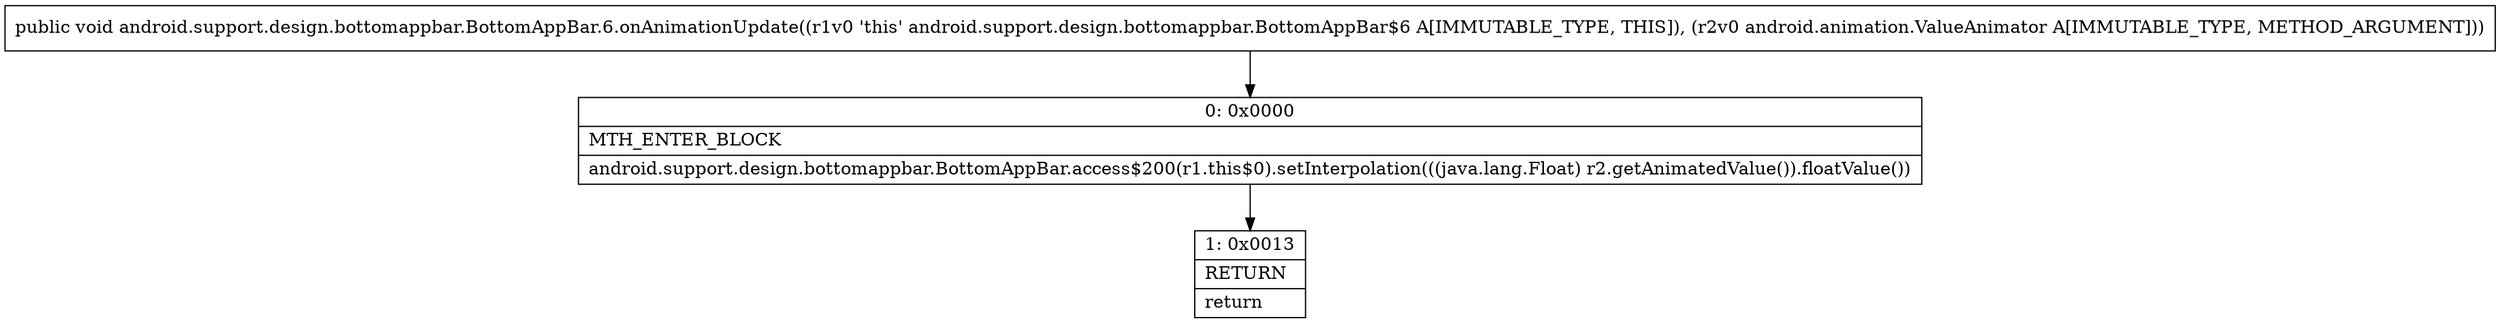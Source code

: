 digraph "CFG forandroid.support.design.bottomappbar.BottomAppBar.6.onAnimationUpdate(Landroid\/animation\/ValueAnimator;)V" {
Node_0 [shape=record,label="{0\:\ 0x0000|MTH_ENTER_BLOCK\l|android.support.design.bottomappbar.BottomAppBar.access$200(r1.this$0).setInterpolation(((java.lang.Float) r2.getAnimatedValue()).floatValue())\l}"];
Node_1 [shape=record,label="{1\:\ 0x0013|RETURN\l|return\l}"];
MethodNode[shape=record,label="{public void android.support.design.bottomappbar.BottomAppBar.6.onAnimationUpdate((r1v0 'this' android.support.design.bottomappbar.BottomAppBar$6 A[IMMUTABLE_TYPE, THIS]), (r2v0 android.animation.ValueAnimator A[IMMUTABLE_TYPE, METHOD_ARGUMENT])) }"];
MethodNode -> Node_0;
Node_0 -> Node_1;
}

